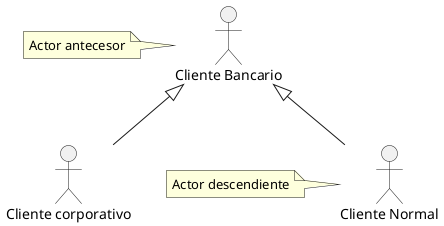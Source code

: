 @startuml

//Caso a1

:Actor: as a1
:Actor\n: as a2



Rectangle Sistema{
a1 -> (Caso de uso)
a1 --> (Caso de uso\n)
a1 -> (Caso de uso\n\n)
a2 --> (Caso de uso)
a2 --> (Caso de uso\n\n)
}

note "comunicacion" as n1
note "Entorno del sistema" as n2

n1 --> Sistema
n2 --> Sistema

//Caso Biblioteca

:Socio: as s1
:Bibliotecario: as b1

rectangle Biblioteca{
(Reservar libro) as r1
(Prestar libro) as p1
(Devolver libro) as dev1
(Actualizar catálogo) as act1

s1 --> r1
s1 --> p1
s1 -> dev1
b1 --> p1
b1 -> act1
}

// Caso Inclusión



:Bibliotecario: as b1

b1 -> (Baja socio)

(Baja socio) ..> (Buscar socio) : <<include>>

//Caso Extension



:Agente: as a1

(evaluar solicitud de Crédito) as n1

a1 <- n1

(solicitar información adicional al cliente) as n2

n1 <.. n2 : <<extend>>

//Herencia



:Agente: as a1

(enviar solicitud crédito) as sol1
(enviar solicitud de crédito personal) as sol2
(enviar solicitud de crédto empresarial) as sol3

a1 -> sol1

sol1 <|-- sol2
sol1 <|-- sol3

//Herencia2
@startuml
:Cliente Bancario: as c1
:Cliente corporativo: as c2
:Cliente Normal: as c3

note "Actor antecesor" as not1
note "Actor descendiente" as not2

not1 -> c1
not2 <- c3

c1 <|-- c2
c1 <|-- c3
@enduml